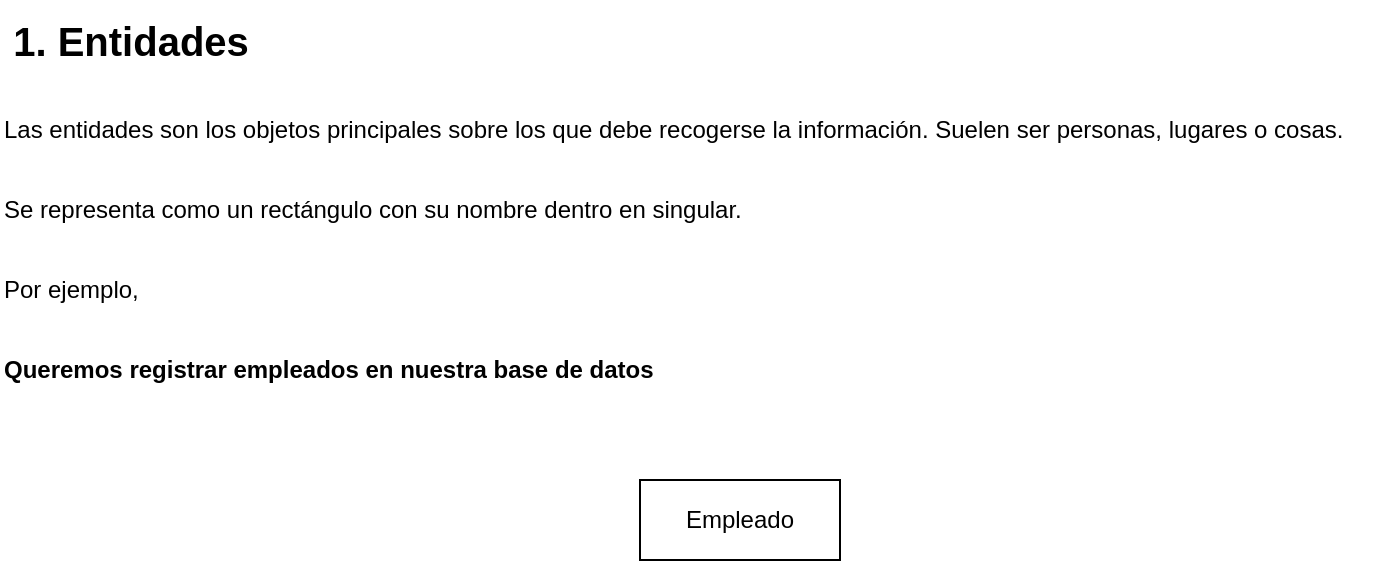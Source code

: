 <mxfile version="25.0.2">
  <diagram id="R2lEEEUBdFMjLlhIrx00" name="Page-1">
    <mxGraphModel dx="1434" dy="884" grid="1" gridSize="10" guides="1" tooltips="1" connect="1" arrows="1" fold="1" page="1" pageScale="1" pageWidth="850" pageHeight="1100" math="0" shadow="0" extFonts="Permanent Marker^https://fonts.googleapis.com/css?family=Permanent+Marker">
      <root>
        <mxCell id="0" />
        <mxCell id="1" parent="0" />
        <mxCell id="5wPfidqfTCR9Uz1wjrdq-9" value="Empleado" style="whiteSpace=wrap;html=1;align=center;" parent="1" vertex="1">
          <mxGeometry x="360" y="280" width="100" height="40" as="geometry" />
        </mxCell>
        <mxCell id="5wPfidqfTCR9Uz1wjrdq-10" value="Queremos registrar empleados en nuestra base de datos" style="text;html=1;align=left;verticalAlign=middle;resizable=0;points=[];autosize=1;strokeColor=none;fillColor=none;fontStyle=1" parent="1" vertex="1">
          <mxGeometry x="40" y="210" width="330" height="30" as="geometry" />
        </mxCell>
        <mxCell id="5wPfidqfTCR9Uz1wjrdq-11" value="1. Entidades" style="text;html=1;align=center;verticalAlign=middle;resizable=0;points=[];autosize=1;strokeColor=none;fillColor=none;strokeWidth=0;fontSize=20;fontStyle=1" parent="1" vertex="1">
          <mxGeometry x="40" y="40" width="130" height="40" as="geometry" />
        </mxCell>
        <mxCell id="5wPfidqfTCR9Uz1wjrdq-12" value="Las entidades son los objetos principales sobre los que debe recogerse la información. Suelen ser personas, lugares o cosas." style="text;html=1;align=left;verticalAlign=middle;resizable=0;points=[];autosize=1;strokeColor=none;fillColor=none;" parent="1" vertex="1">
          <mxGeometry x="40" y="90" width="690" height="30" as="geometry" />
        </mxCell>
        <mxCell id="5wPfidqfTCR9Uz1wjrdq-13" value="Por ejemplo," style="text;html=1;align=left;verticalAlign=middle;resizable=0;points=[];autosize=1;strokeColor=none;fillColor=none;" parent="1" vertex="1">
          <mxGeometry x="40" y="170" width="90" height="30" as="geometry" />
        </mxCell>
        <mxCell id="5wPfidqfTCR9Uz1wjrdq-14" value="Se representa como un rectángulo con su nombre dentro en singular." style="text;html=1;align=left;verticalAlign=middle;resizable=0;points=[];autosize=1;strokeColor=none;fillColor=none;" parent="1" vertex="1">
          <mxGeometry x="40" y="130" width="390" height="30" as="geometry" />
        </mxCell>
      </root>
    </mxGraphModel>
  </diagram>
</mxfile>
